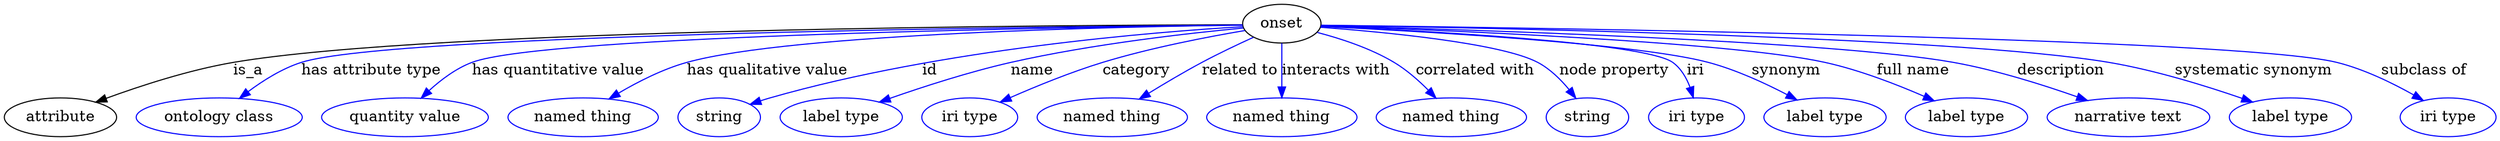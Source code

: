 digraph {
	graph [bb="0,0,1892.7,123"];
	node [label="\N"];
	onset	 [height=0.5,
		label=onset,
		pos="971.3,105",
		width=0.81243];
	attribute	 [height=0.5,
		pos="40.296,18",
		width=1.1193];
	onset -> attribute	 [label=is_a,
		lp="198.3,61.5",
		pos="e,68.887,30.776 941.77,104.74 817.44,103.49 336.12,96.904 187.3,69 149.13,61.844 107.48,46.644 78.285,34.69"];
	"has attribute type"	 [color=blue,
		height=0.5,
		label="ontology class",
		pos="160.3,18",
		width=1.7151];
	onset -> "has attribute type"	 [color=blue,
		label="has attribute type",
		lp="292.3,61.5",
		pos="e,181.94,35.107 942,104.39 814.67,101.62 312.69,89.477 245.3,69 225.75,63.061 206.06,51.665 190.55,41.149",
		style=solid];
	"has quantitative value"	 [color=blue,
		height=0.5,
		label="quantity value",
		pos="301.3,18",
		width=1.6971];
	onset -> "has quantitative value"	 [color=blue,
		label="has quantitative value",
		lp="428.8,61.5",
		pos="e,318.31,35.29 941.75,104.23 828.17,101.14 423.3,88.811 369.3,69 353.42,63.177 338.14,52.353 326.1,42.169",
		style=solid];
	"has qualitative value"	 [color=blue,
		height=0.5,
		label="named thing",
		pos="435.3,18",
		width=1.5346];
	onset -> "has qualitative value"	 [color=blue,
		label="has qualitative value",
		lp="582.3,61.5",
		pos="e,458.35,34.626 941.82,104.25 855.51,101.81 604.43,92.807 526.3,69 505.39,62.631 483.98,50.936 467.18,40.351",
		style=solid];
	id	 [color=blue,
		height=0.5,
		label=string,
		pos="539.3,18",
		width=0.84854];
	onset -> id	 [color=blue,
		label=id,
		lp="700.8,61.5",
		pos="e,563.12,29.578 941.99,102.99 875.73,97.781 709.98,80.954 579.3,36 577.05,35.227 574.75,34.374 572.46,33.474",
		style=solid];
	name	 [color=blue,
		height=0.5,
		label="label type",
		pos="633.3,18",
		width=1.2638];
	onset -> name	 [color=blue,
		label=name,
		lp="791.8,61.5",
		pos="e,665.2,31.041 942.56,101.17 904.24,95.719 834.48,84.638 776.3,69 741.46,59.636 703,45.708 674.75,34.772",
		style=solid];
	category	 [color=blue,
		height=0.5,
		label="iri type",
		pos="733.3,18",
		width=1.011];
	onset -> category	 [color=blue,
		label=category,
		lp="868.8,61.5",
		pos="e,759.09,31.075 943.88,98.426 918.1,91.949 878.6,81.263 845.3,69 818.92,59.29 790.08,46.094 768.28,35.558",
		style=solid];
	"related to"	 [color=blue,
		height=0.5,
		label="named thing",
		pos="843.3,18",
		width=1.5346];
	onset -> "related to"	 [color=blue,
		label="related to",
		lp="941.3,61.5",
		pos="e,866.14,34.573 950.67,92.053 940.03,85.295 926.89,76.825 915.3,69 901.78,59.877 887.06,49.524 874.47,40.541",
		style=solid];
	"interacts with"	 [color=blue,
		height=0.5,
		label="named thing",
		pos="971.3,18",
		width=1.5346];
	onset -> "interacts with"	 [color=blue,
		label="interacts with",
		lp="1008.3,61.5",
		pos="e,971.3,36.003 971.3,86.974 971.3,75.192 971.3,59.561 971.3,46.158",
		style=solid];
	"correlated with"	 [color=blue,
		height=0.5,
		label="named thing",
		pos="1099.3,18",
		width=1.5346];
	onset -> "correlated with"	 [color=blue,
		label="correlated with",
		lp="1107.3,61.5",
		pos="e,1084.9,35.669 996.78,95.967 1012.7,89.697 1033.1,80.426 1049.3,69 1059.6,61.708 1069.7,52.121 1078,43.229",
		style=solid];
	"node property"	 [color=blue,
		height=0.5,
		label=string,
		pos="1203.3,18",
		width=0.84854];
	onset -> "node property"	 [color=blue,
		label="node property",
		lp="1210.3,61.5",
		pos="e,1190.9,34.834 1000,101.36 1044.2,95.413 1126.3,82.895 1152.3,69 1164.4,62.544 1175.4,52.295 1184.2,42.673",
		style=solid];
	iri	 [color=blue,
		height=0.5,
		label="iri type",
		pos="1288.3,18",
		width=1.011];
	onset -> iri	 [color=blue,
		label=iri,
		lp="1275.8,61.5",
		pos="e,1280.6,35.602 1000.6,104.19 1063.8,101.99 1210.4,94.235 1252.3,69 1262,63.156 1269.8,53.575 1275.6,44.287",
		style=solid];
	synonym	 [color=blue,
		height=0.5,
		label="label type",
		pos="1388.3,18",
		width=1.2638];
	onset -> synonym	 [color=blue,
		label=synonym,
		lp="1349.8,61.5",
		pos="e,1363.7,33.357 1000.6,102.97 1068.1,98.059 1233.1,84.809 1286.3,69 1310.4,61.846 1335.7,49.253 1355,38.37",
		style=solid];
	"full name"	 [color=blue,
		height=0.5,
		label="label type",
		pos="1497.3,18",
		width=1.2638];
	onset -> "full name"	 [color=blue,
		label="full name",
		lp="1449.8,61.5",
		pos="e,1470,32.764 1000.5,103.64 1081.4,99.662 1307.3,87.217 1379.3,69 1407.8,61.778 1438.3,48.469 1461.1,37.258",
		style=solid];
	description	 [color=blue,
		height=0.5,
		label="narrative text",
		pos="1618.3,18",
		width=1.6068];
	onset -> description	 [color=blue,
		label=description,
		lp="1561.8,61.5",
		pos="e,1585.9,32.958 1000.7,104.01 1094.9,100.68 1387.7,88.95 1480.3,69 1513.5,61.834 1549.5,48.326 1576.4,37.011",
		style=solid];
	"systematic synonym"	 [color=blue,
		height=0.5,
		label="label type",
		pos="1739.3,18",
		width=1.2638];
	onset -> "systematic synonym"	 [color=blue,
		label="systematic synonym",
		lp="1705.3,61.5",
		pos="e,1709.1,31.643 1000.8,104.41 1108.6,102.1 1480.2,92.543 1596.3,69 1632.2,61.714 1671.3,47.289 1699.6,35.633",
		style=solid];
	"subclass of"	 [color=blue,
		height=0.5,
		label="iri type",
		pos="1856.3,18",
		width=1.011];
	onset -> "subclass of"	 [color=blue,
		label="subclass of",
		lp="1829.8,61.5",
		pos="e,1835.8,33.155 1000.6,104.47 1135.1,101.94 1690.7,90.282 1765.3,69 1787.5,62.65 1810.2,49.94 1827.4,38.797",
		style=solid];
}
